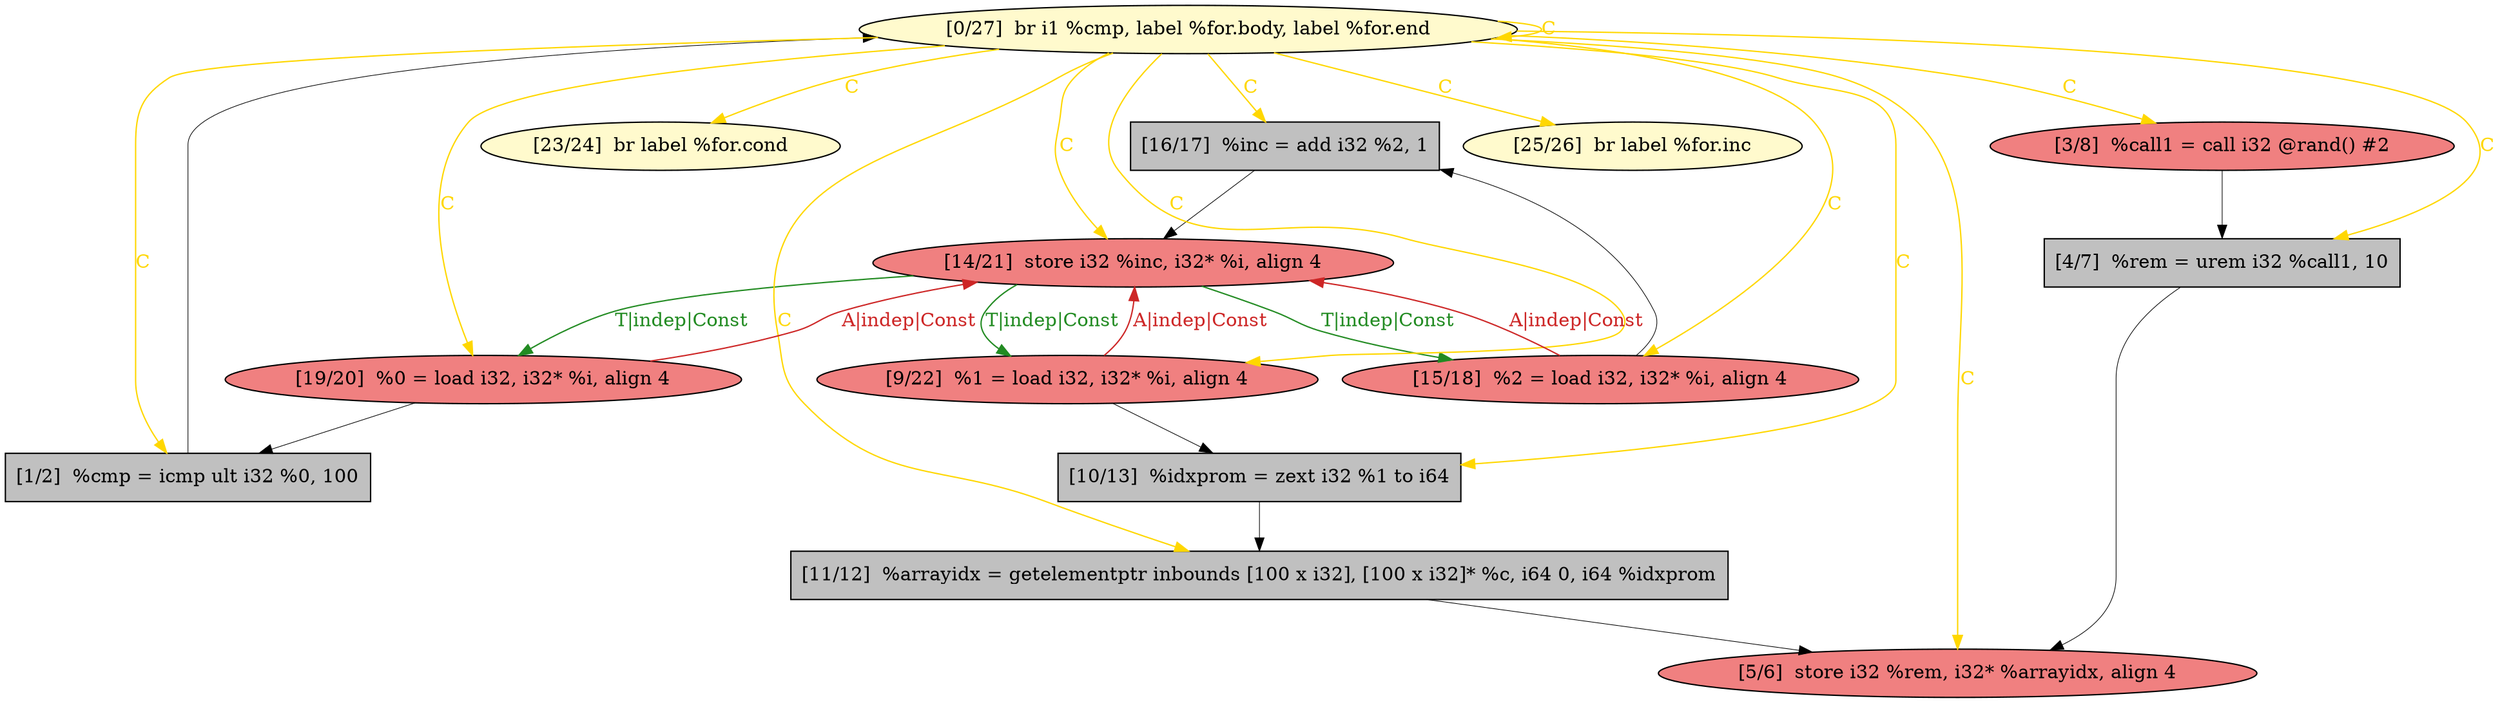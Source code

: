 
digraph G {


node257 [fillcolor=grey,label="[11/12]  %arrayidx = getelementptr inbounds [100 x i32], [100 x i32]* %c, i64 0, i64 %idxprom",shape=rectangle,style=filled ]
node255 [fillcolor=lemonchiffon,label="[23/24]  br label %for.cond",shape=ellipse,style=filled ]
node253 [fillcolor=grey,label="[16/17]  %inc = add i32 %2, 1",shape=rectangle,style=filled ]
node252 [fillcolor=lightcoral,label="[14/21]  store i32 %inc, i32* %i, align 4",shape=ellipse,style=filled ]
node251 [fillcolor=grey,label="[10/13]  %idxprom = zext i32 %1 to i64",shape=rectangle,style=filled ]
node250 [fillcolor=grey,label="[1/2]  %cmp = icmp ult i32 %0, 100",shape=rectangle,style=filled ]
node245 [fillcolor=grey,label="[4/7]  %rem = urem i32 %call1, 10",shape=rectangle,style=filled ]
node254 [fillcolor=lemonchiffon,label="[25/26]  br label %for.inc",shape=ellipse,style=filled ]
node244 [fillcolor=lemonchiffon,label="[0/27]  br i1 %cmp, label %for.body, label %for.end",shape=ellipse,style=filled ]
node246 [fillcolor=lightcoral,label="[5/6]  store i32 %rem, i32* %arrayidx, align 4",shape=ellipse,style=filled ]
node247 [fillcolor=lightcoral,label="[19/20]  %0 = load i32, i32* %i, align 4",shape=ellipse,style=filled ]
node256 [fillcolor=lightcoral,label="[15/18]  %2 = load i32, i32* %i, align 4",shape=ellipse,style=filled ]
node249 [fillcolor=lightcoral,label="[3/8]  %call1 = call i32 @rand() #2",shape=ellipse,style=filled ]
node248 [fillcolor=lightcoral,label="[9/22]  %1 = load i32, i32* %i, align 4",shape=ellipse,style=filled ]

node248->node252 [style=solid,color=firebrick3,label="A|indep|Const",penwidth=1.0,fontcolor=firebrick3 ]
node244->node250 [style=solid,color=gold,label="C",penwidth=1.0,fontcolor=gold ]
node252->node256 [style=solid,color=forestgreen,label="T|indep|Const",penwidth=1.0,fontcolor=forestgreen ]
node247->node250 [style=solid,color=black,label="",penwidth=0.5,fontcolor=black ]
node252->node248 [style=solid,color=forestgreen,label="T|indep|Const",penwidth=1.0,fontcolor=forestgreen ]
node253->node252 [style=solid,color=black,label="",penwidth=0.5,fontcolor=black ]
node257->node246 [style=solid,color=black,label="",penwidth=0.5,fontcolor=black ]
node247->node252 [style=solid,color=firebrick3,label="A|indep|Const",penwidth=1.0,fontcolor=firebrick3 ]
node244->node249 [style=solid,color=gold,label="C",penwidth=1.0,fontcolor=gold ]
node249->node245 [style=solid,color=black,label="",penwidth=0.5,fontcolor=black ]
node244->node247 [style=solid,color=gold,label="C",penwidth=1.0,fontcolor=gold ]
node244->node246 [style=solid,color=gold,label="C",penwidth=1.0,fontcolor=gold ]
node252->node247 [style=solid,color=forestgreen,label="T|indep|Const",penwidth=1.0,fontcolor=forestgreen ]
node251->node257 [style=solid,color=black,label="",penwidth=0.5,fontcolor=black ]
node244->node257 [style=solid,color=gold,label="C",penwidth=1.0,fontcolor=gold ]
node244->node251 [style=solid,color=gold,label="C",penwidth=1.0,fontcolor=gold ]
node256->node252 [style=solid,color=firebrick3,label="A|indep|Const",penwidth=1.0,fontcolor=firebrick3 ]
node244->node255 [style=solid,color=gold,label="C",penwidth=1.0,fontcolor=gold ]
node244->node253 [style=solid,color=gold,label="C",penwidth=1.0,fontcolor=gold ]
node244->node245 [style=solid,color=gold,label="C",penwidth=1.0,fontcolor=gold ]
node244->node248 [style=solid,color=gold,label="C",penwidth=1.0,fontcolor=gold ]
node250->node244 [style=solid,color=black,label="",penwidth=0.5,fontcolor=black ]
node244->node254 [style=solid,color=gold,label="C",penwidth=1.0,fontcolor=gold ]
node245->node246 [style=solid,color=black,label="",penwidth=0.5,fontcolor=black ]
node256->node253 [style=solid,color=black,label="",penwidth=0.5,fontcolor=black ]
node244->node252 [style=solid,color=gold,label="C",penwidth=1.0,fontcolor=gold ]
node244->node244 [style=solid,color=gold,label="C",penwidth=1.0,fontcolor=gold ]
node244->node256 [style=solid,color=gold,label="C",penwidth=1.0,fontcolor=gold ]
node248->node251 [style=solid,color=black,label="",penwidth=0.5,fontcolor=black ]


}
